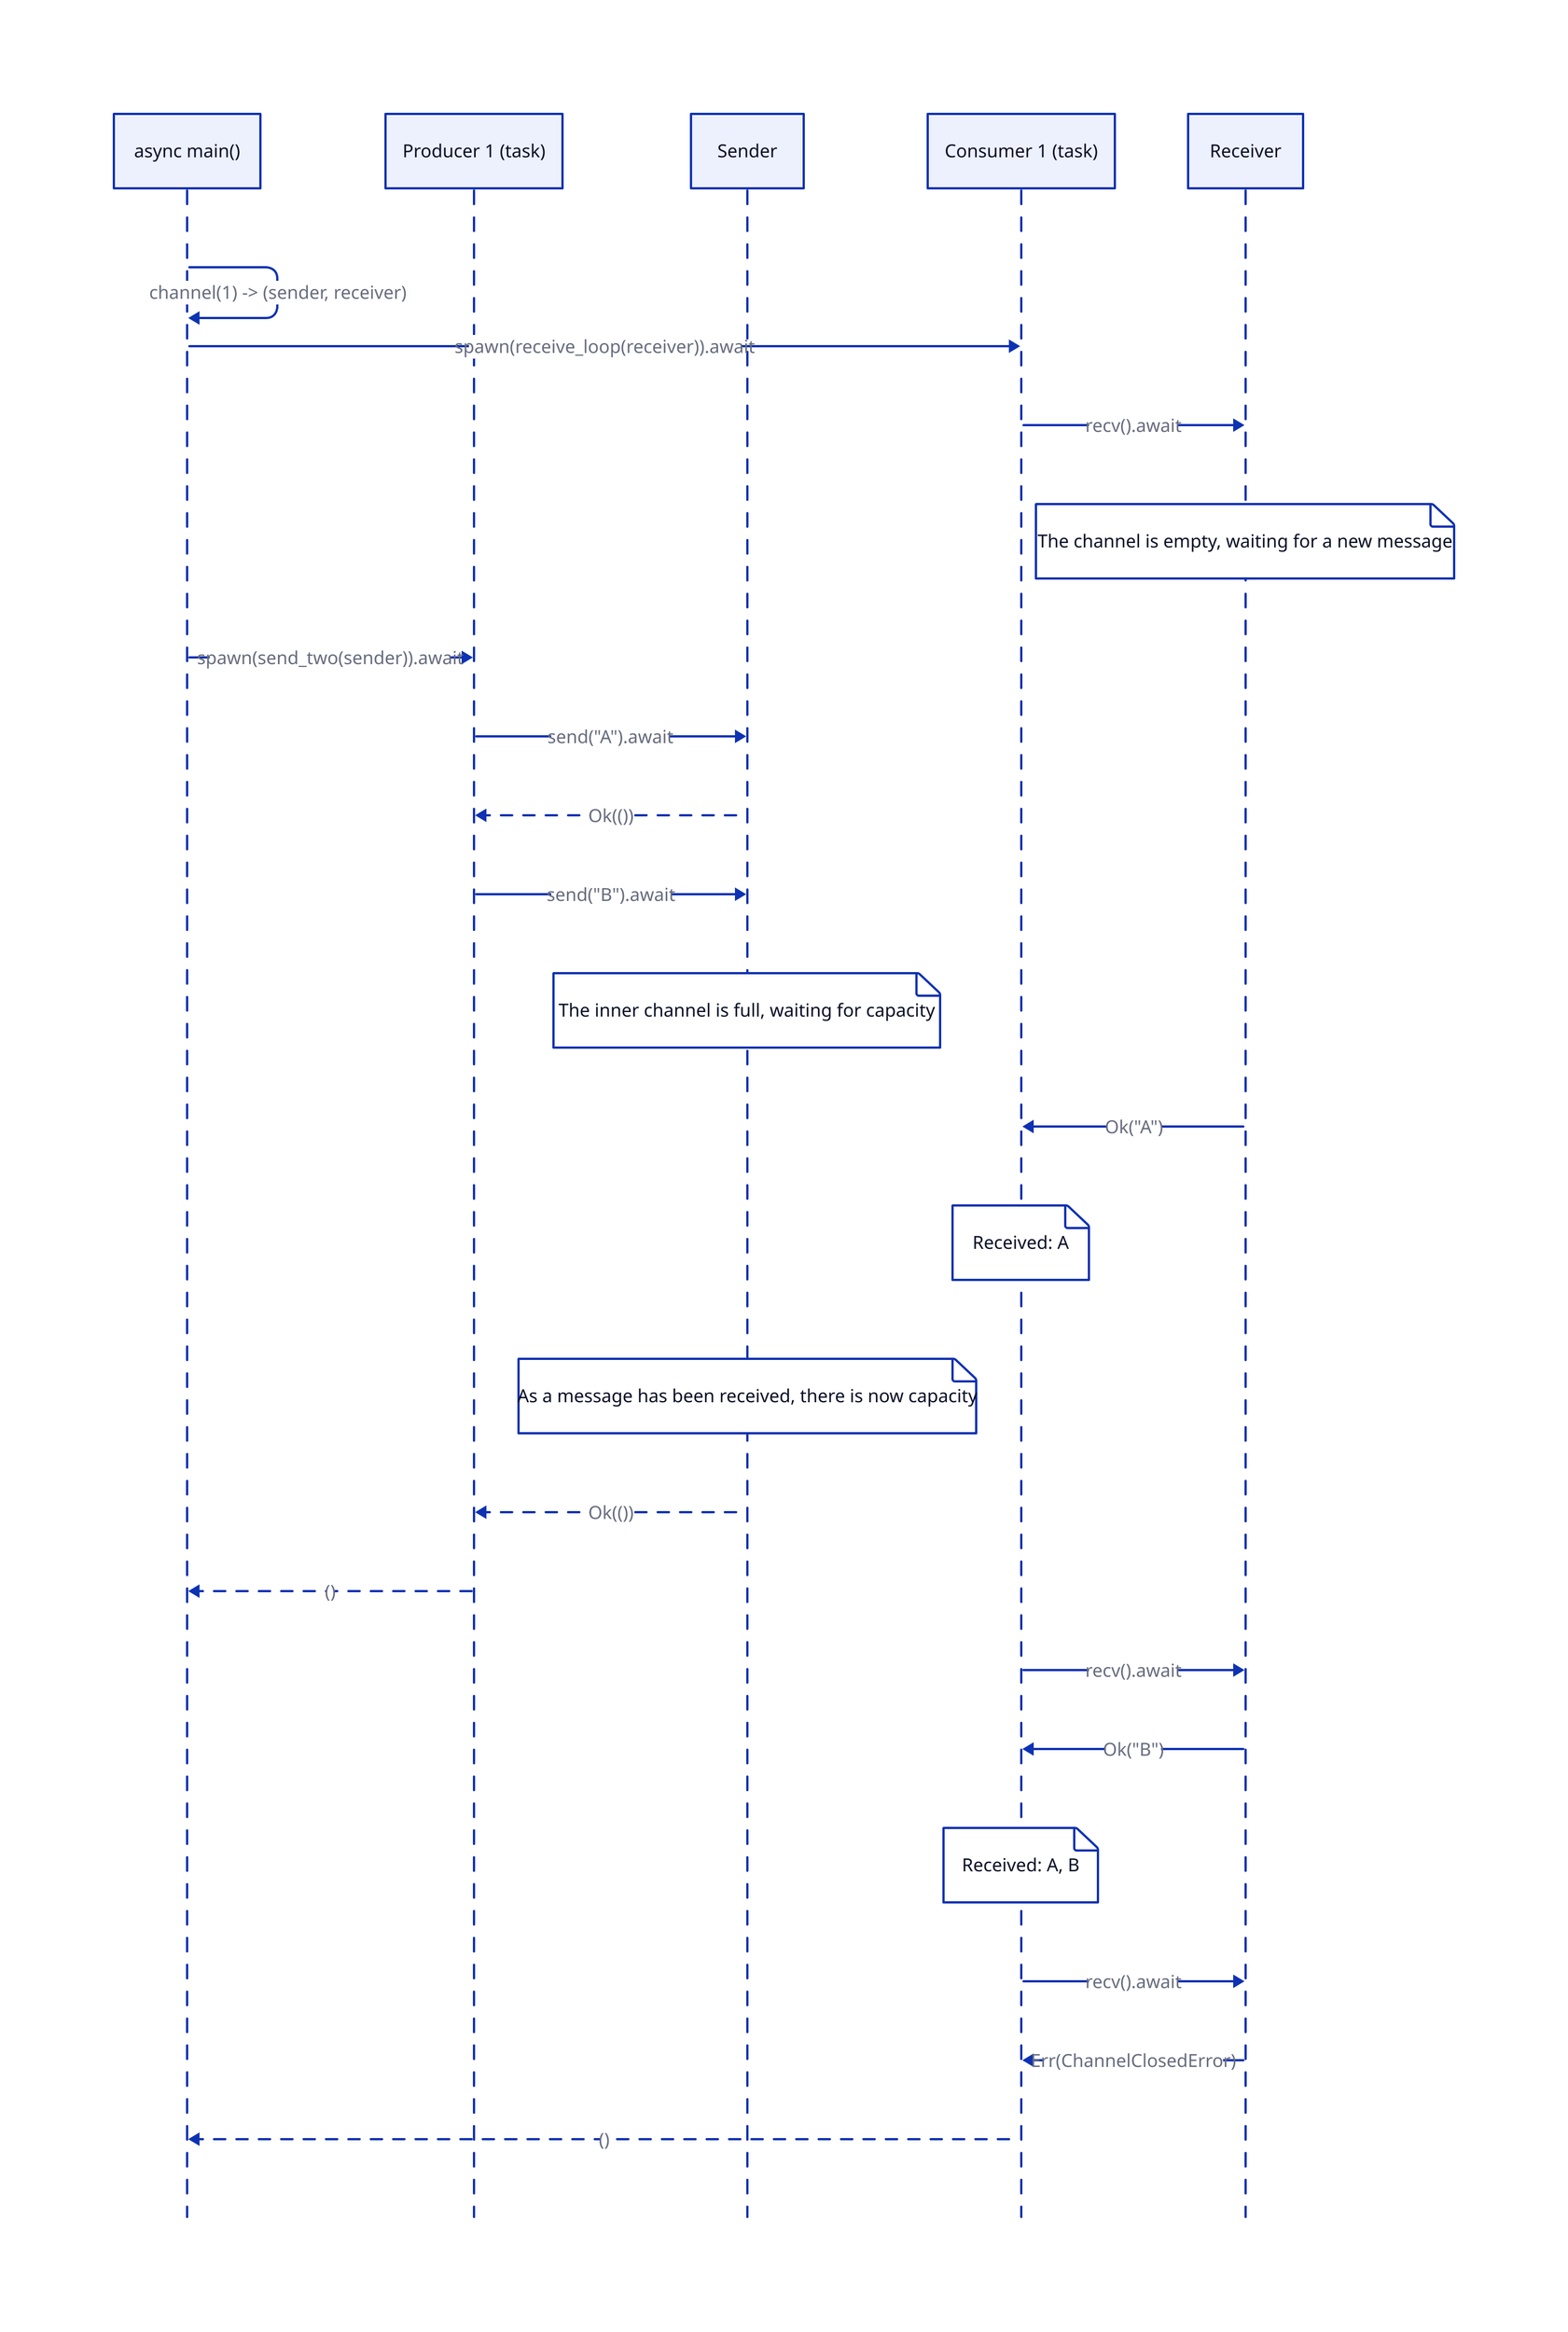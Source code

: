 shape: sequence_diagram

main: async main()
prod1: Producer 1 (task)
tx: Sender
cons1: Consumer 1 (task)
rx: Receiver

main -> main: channel(1) -> (sender, receiver)

main -> cons1: spawn(receive_loop(receiver)).await
cons1 -> rx: recv().await
rx."The channel is empty, waiting for a new message"

main -> prod1: spawn(send_two(sender)).await
prod1 -> tx: send("A").await
prod1 <- tx: Ok(()) {
  style.stroke-dash: 5
}
prod1 -> tx: send("B").await
tx."The inner channel is full, waiting for capacity"

cons1 <- rx: Ok("A")
cons1."Received: A"

tx."As a message has been received, there is now capacity"
prod1 <- tx: Ok(()) {
  style.stroke-dash: 5
}
main <- prod1: () {
  style.stroke-dash: 5
}

cons1 -> rx: recv().await
cons1 <- rx: Ok("B")
cons1."Received: A, B"

cons1 -> rx: recv().await
cons1 <- rx: Err(ChannelClosedError)
cons1."Received: A, B"

main <- cons1: () {
  style.stroke-dash: 5
}
